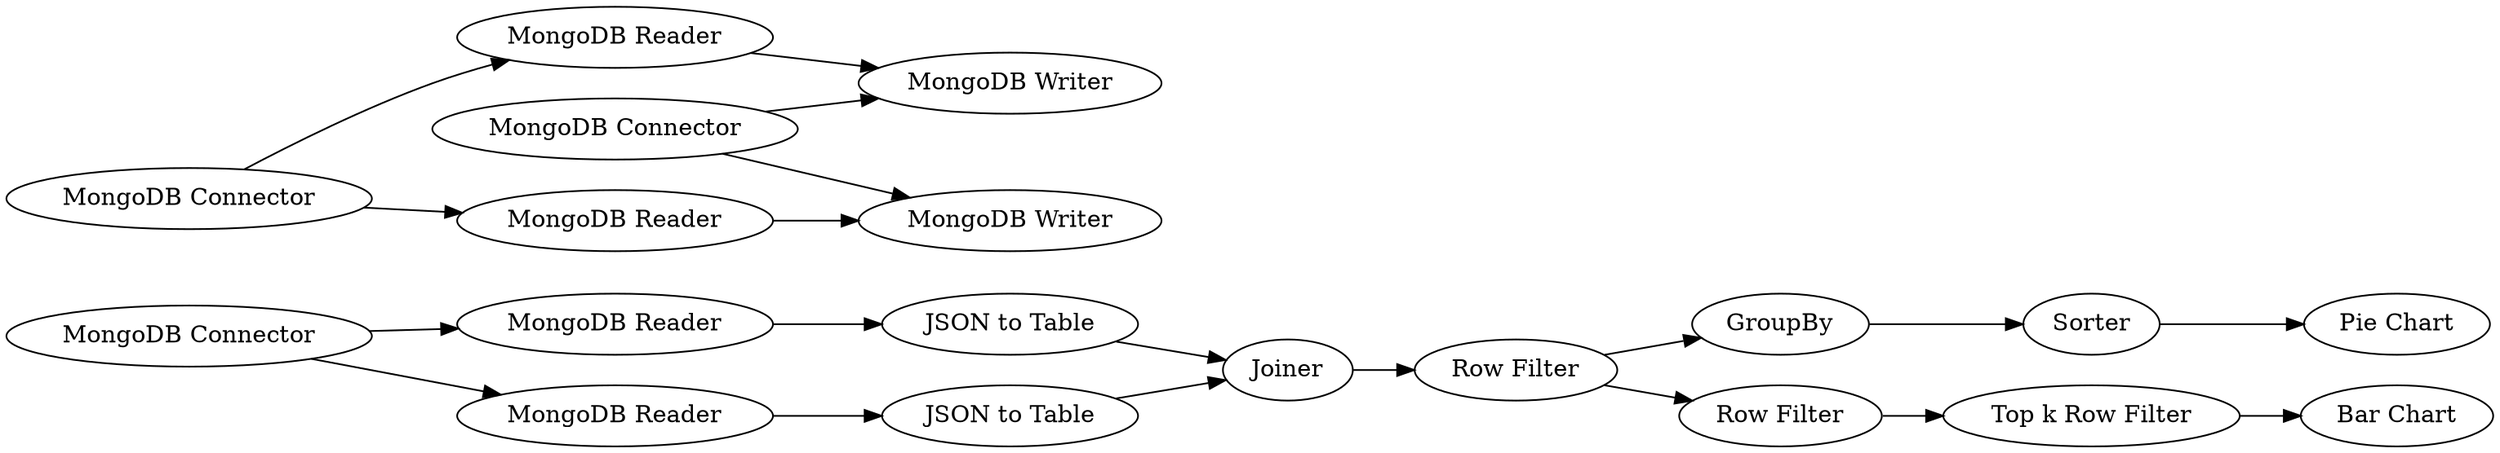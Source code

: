digraph {
	20 -> 21
	12 -> 14
	13 -> 14
	21 -> 22
	1 -> 6
	1 -> 8
	18 -> 19
	4 -> 8
	14 -> 15
	17 -> 18
	10 -> 12
	9 -> 11
	3 -> 5
	15 -> 17
	3 -> 4
	15 -> 20
	5 -> 6
	9 -> 10
	11 -> 13
	9 [label="MongoDB Connector"]
	18 [label="Top k Row Filter"]
	21 [label=Sorter]
	8 [label="MongoDB Writer"]
	17 [label="Row Filter"]
	3 [label="MongoDB Connector"]
	19 [label="Bar Chart"]
	6 [label="MongoDB Writer"]
	15 [label="Row Filter"]
	12 [label="JSON to Table"]
	10 [label="MongoDB Reader"]
	1 [label="MongoDB Connector"]
	22 [label="Pie Chart"]
	11 [label="MongoDB Reader"]
	4 [label="MongoDB Reader"]
	14 [label=Joiner]
	5 [label="MongoDB Reader"]
	13 [label="JSON to Table"]
	20 [label=GroupBy]
	rankdir=LR
}
